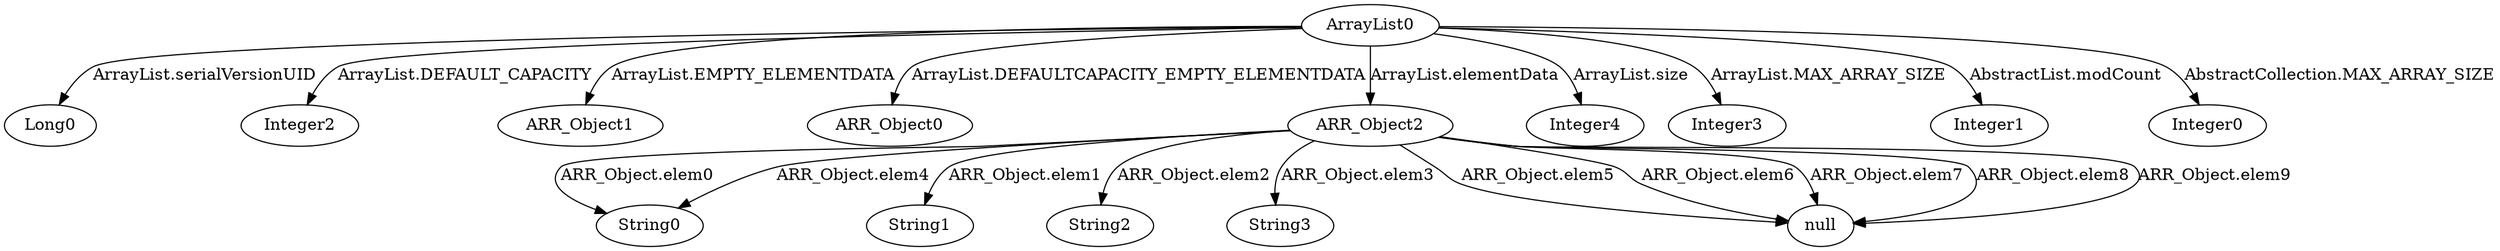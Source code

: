 digraph G {
  ArrayList0;
  Long0;
  Integer2;
  ARR_Object1;
  ARR_Object0;
  ARR_Object2;
  Integer4;
  Integer3;
  Integer1;
  Integer0;
  String0;
  String1;
  String2;
  String3;
  null;
  ArrayList0 -> Long0 [ label="ArrayList.serialVersionUID" ];
  ArrayList0 -> Integer2 [ label="ArrayList.DEFAULT_CAPACITY" ];
  ArrayList0 -> ARR_Object1 [ label="ArrayList.EMPTY_ELEMENTDATA" ];
  ArrayList0 -> ARR_Object0 [ label="ArrayList.DEFAULTCAPACITY_EMPTY_ELEMENTDATA" ];
  ArrayList0 -> ARR_Object2 [ label="ArrayList.elementData" ];
  ArrayList0 -> Integer4 [ label="ArrayList.size" ];
  ArrayList0 -> Integer3 [ label="ArrayList.MAX_ARRAY_SIZE" ];
  ArrayList0 -> Integer1 [ label="AbstractList.modCount" ];
  ArrayList0 -> Integer0 [ label="AbstractCollection.MAX_ARRAY_SIZE" ];
  ARR_Object2 -> String0 [ label="ARR_Object.elem0" ];
  ARR_Object2 -> String1 [ label="ARR_Object.elem1" ];
  ARR_Object2 -> String2 [ label="ARR_Object.elem2" ];
  ARR_Object2 -> String3 [ label="ARR_Object.elem3" ];
  ARR_Object2 -> String0 [ label="ARR_Object.elem4" ];
  ARR_Object2 -> null [ label="ARR_Object.elem5" ];
  ARR_Object2 -> null [ label="ARR_Object.elem6" ];
  ARR_Object2 -> null [ label="ARR_Object.elem7" ];
  ARR_Object2 -> null [ label="ARR_Object.elem8" ];
  ARR_Object2 -> null [ label="ARR_Object.elem9" ];
}
